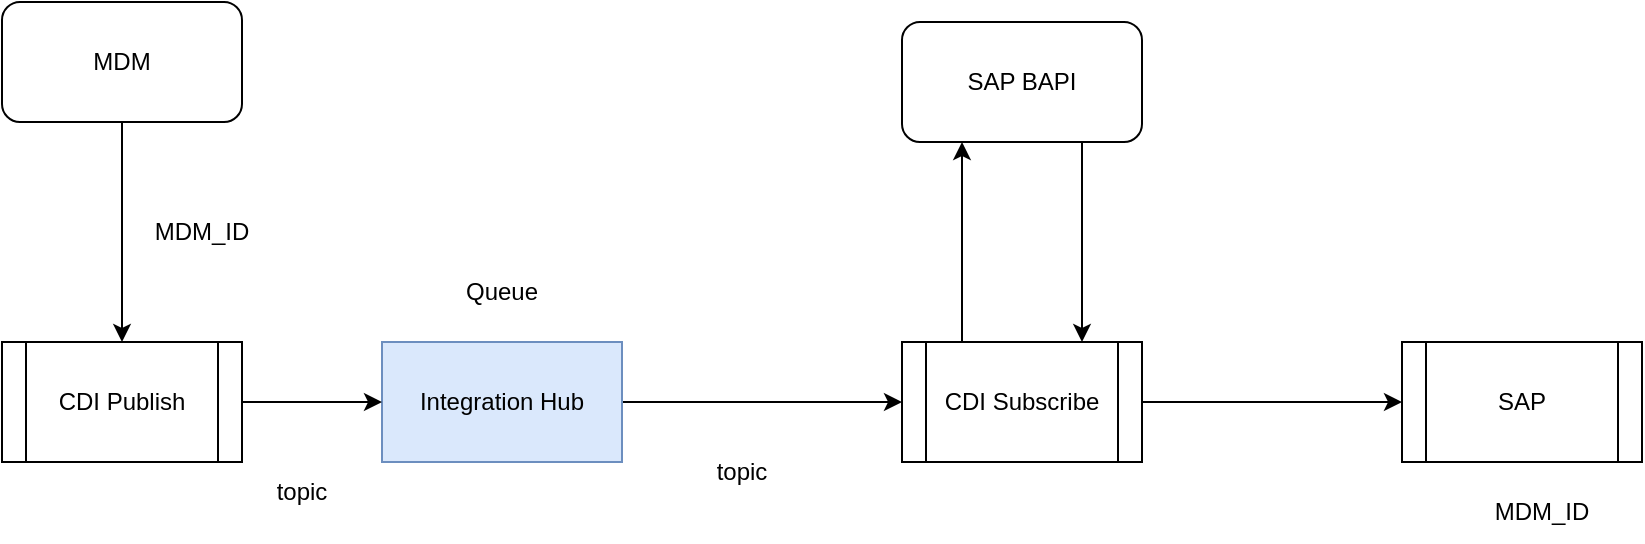 <mxfile version="25.0.3">
  <diagram name="Integration Hub" id="Gwofif0vAeowNGrBWTdj">
    <mxGraphModel dx="1050" dy="661" grid="1" gridSize="10" guides="1" tooltips="1" connect="1" arrows="1" fold="1" page="1" pageScale="1" pageWidth="1100" pageHeight="850" math="0" shadow="0">
      <root>
        <mxCell id="0" />
        <mxCell id="1" parent="0" />
        <mxCell id="hXpVFQbr3joO_DWSpM0u-7" style="edgeStyle=orthogonalEdgeStyle;rounded=0;orthogonalLoop=1;jettySize=auto;html=1;" edge="1" parent="1" source="hXpVFQbr3joO_DWSpM0u-1" target="hXpVFQbr3joO_DWSpM0u-6">
          <mxGeometry relative="1" as="geometry" />
        </mxCell>
        <mxCell id="hXpVFQbr3joO_DWSpM0u-1" value="Integration Hub" style="rounded=0;whiteSpace=wrap;html=1;fillColor=#dae8fc;strokeColor=#6c8ebf;" vertex="1" parent="1">
          <mxGeometry x="280" y="270" width="120" height="60" as="geometry" />
        </mxCell>
        <mxCell id="hXpVFQbr3joO_DWSpM0u-2" value="SAP" style="shape=process;whiteSpace=wrap;html=1;backgroundOutline=1;" vertex="1" parent="1">
          <mxGeometry x="790" y="270" width="120" height="60" as="geometry" />
        </mxCell>
        <mxCell id="hXpVFQbr3joO_DWSpM0u-4" style="edgeStyle=orthogonalEdgeStyle;rounded=0;orthogonalLoop=1;jettySize=auto;html=1;" edge="1" parent="1" source="hXpVFQbr3joO_DWSpM0u-3" target="hXpVFQbr3joO_DWSpM0u-1">
          <mxGeometry relative="1" as="geometry" />
        </mxCell>
        <mxCell id="hXpVFQbr3joO_DWSpM0u-3" value="CDI Publish" style="shape=process;whiteSpace=wrap;html=1;backgroundOutline=1;" vertex="1" parent="1">
          <mxGeometry x="90" y="270" width="120" height="60" as="geometry" />
        </mxCell>
        <mxCell id="hXpVFQbr3joO_DWSpM0u-5" value="topic" style="text;html=1;align=center;verticalAlign=middle;whiteSpace=wrap;rounded=0;" vertex="1" parent="1">
          <mxGeometry x="210" y="330" width="60" height="30" as="geometry" />
        </mxCell>
        <mxCell id="hXpVFQbr3joO_DWSpM0u-14" style="edgeStyle=orthogonalEdgeStyle;rounded=0;orthogonalLoop=1;jettySize=auto;html=1;exitX=0.25;exitY=0;exitDx=0;exitDy=0;entryX=0.25;entryY=1;entryDx=0;entryDy=0;" edge="1" parent="1" source="hXpVFQbr3joO_DWSpM0u-6" target="hXpVFQbr3joO_DWSpM0u-13">
          <mxGeometry relative="1" as="geometry" />
        </mxCell>
        <mxCell id="hXpVFQbr3joO_DWSpM0u-16" style="edgeStyle=orthogonalEdgeStyle;rounded=0;orthogonalLoop=1;jettySize=auto;html=1;" edge="1" parent="1" source="hXpVFQbr3joO_DWSpM0u-6" target="hXpVFQbr3joO_DWSpM0u-2">
          <mxGeometry relative="1" as="geometry" />
        </mxCell>
        <mxCell id="hXpVFQbr3joO_DWSpM0u-6" value="CDI Subscribe" style="shape=process;whiteSpace=wrap;html=1;backgroundOutline=1;" vertex="1" parent="1">
          <mxGeometry x="540" y="270" width="120" height="60" as="geometry" />
        </mxCell>
        <mxCell id="hXpVFQbr3joO_DWSpM0u-8" value="topic" style="text;html=1;align=center;verticalAlign=middle;whiteSpace=wrap;rounded=0;" vertex="1" parent="1">
          <mxGeometry x="430" y="320" width="60" height="30" as="geometry" />
        </mxCell>
        <mxCell id="hXpVFQbr3joO_DWSpM0u-11" style="edgeStyle=orthogonalEdgeStyle;rounded=0;orthogonalLoop=1;jettySize=auto;html=1;" edge="1" parent="1" source="hXpVFQbr3joO_DWSpM0u-10" target="hXpVFQbr3joO_DWSpM0u-3">
          <mxGeometry relative="1" as="geometry" />
        </mxCell>
        <mxCell id="hXpVFQbr3joO_DWSpM0u-10" value="MDM" style="rounded=1;whiteSpace=wrap;html=1;" vertex="1" parent="1">
          <mxGeometry x="90" y="100" width="120" height="60" as="geometry" />
        </mxCell>
        <mxCell id="hXpVFQbr3joO_DWSpM0u-12" value="MDM_ID" style="text;html=1;align=center;verticalAlign=middle;whiteSpace=wrap;rounded=0;" vertex="1" parent="1">
          <mxGeometry x="160" y="200" width="60" height="30" as="geometry" />
        </mxCell>
        <mxCell id="hXpVFQbr3joO_DWSpM0u-15" style="edgeStyle=orthogonalEdgeStyle;rounded=0;orthogonalLoop=1;jettySize=auto;html=1;exitX=0.75;exitY=1;exitDx=0;exitDy=0;entryX=0.75;entryY=0;entryDx=0;entryDy=0;" edge="1" parent="1" source="hXpVFQbr3joO_DWSpM0u-13" target="hXpVFQbr3joO_DWSpM0u-6">
          <mxGeometry relative="1" as="geometry" />
        </mxCell>
        <mxCell id="hXpVFQbr3joO_DWSpM0u-13" value="SAP BAPI" style="rounded=1;whiteSpace=wrap;html=1;" vertex="1" parent="1">
          <mxGeometry x="540" y="110" width="120" height="60" as="geometry" />
        </mxCell>
        <mxCell id="hXpVFQbr3joO_DWSpM0u-17" value="MDM_ID" style="text;html=1;align=center;verticalAlign=middle;whiteSpace=wrap;rounded=0;" vertex="1" parent="1">
          <mxGeometry x="830" y="340" width="60" height="30" as="geometry" />
        </mxCell>
        <mxCell id="hXpVFQbr3joO_DWSpM0u-18" value="Queue" style="text;html=1;align=center;verticalAlign=middle;whiteSpace=wrap;rounded=0;" vertex="1" parent="1">
          <mxGeometry x="310" y="230" width="60" height="30" as="geometry" />
        </mxCell>
      </root>
    </mxGraphModel>
  </diagram>
</mxfile>
